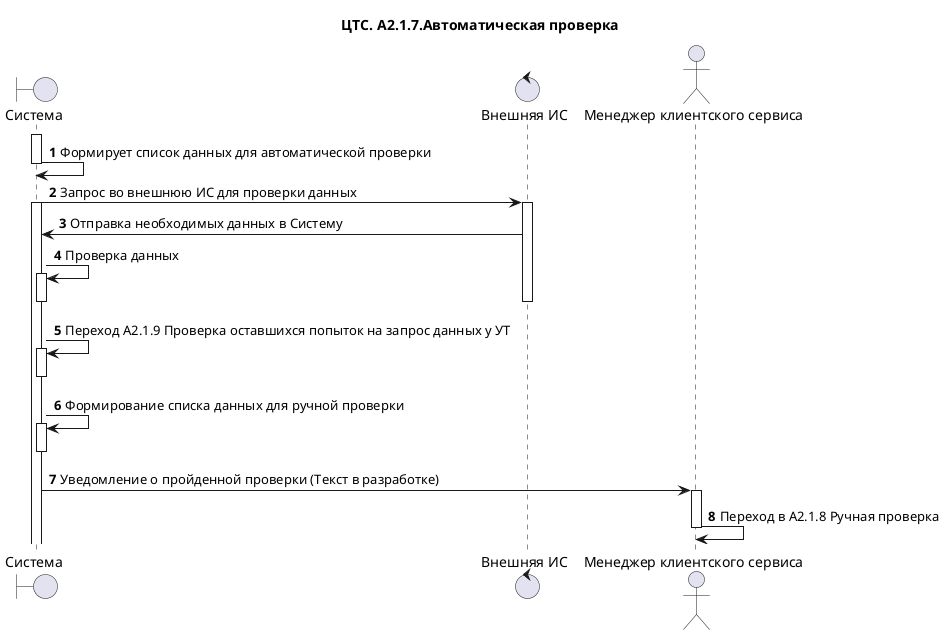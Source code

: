 @startuml
title "ЦТС. А2.1.7.Автоматическая проверка"

boundary "Система" as System
Control "Внешняя ИС" as ExternaInformationSystem
actor "Менеджер клиентского сервиса" as CustomerServiceManager


autonumber

activate System
System->System: Формирует список данных для автоматической проверки 
deactivate System

System->ExternaInformationSystem: Запрос во внешнюю ИС для проверки данных
activate System
activate ExternaInformationSystem

ExternaInformationSystem->System: Отправка необходимых данных в Систему
System->System:Проверка данных
activate System
deactivate System
deactivate ExternaInformationSystem


/'Если проверка не пройдена'/

System->System: Переход А2.1.9 Проверка оставшихся попыток на запрос данных у УТ
activate System
deactivate System

/'Если проверка пройдена'/

System->System:Формирование списка данных для ручной проверки
activate System
deactivate System


System->CustomerServiceManager:Уведомление о пройденной проверки (Текст в разработке)
activate CustomerServiceManager
CustomerServiceManager->CustomerServiceManager:Переход в А2.1.8 Ручная проверка
deactivate CustomerServiceManager

@enduml